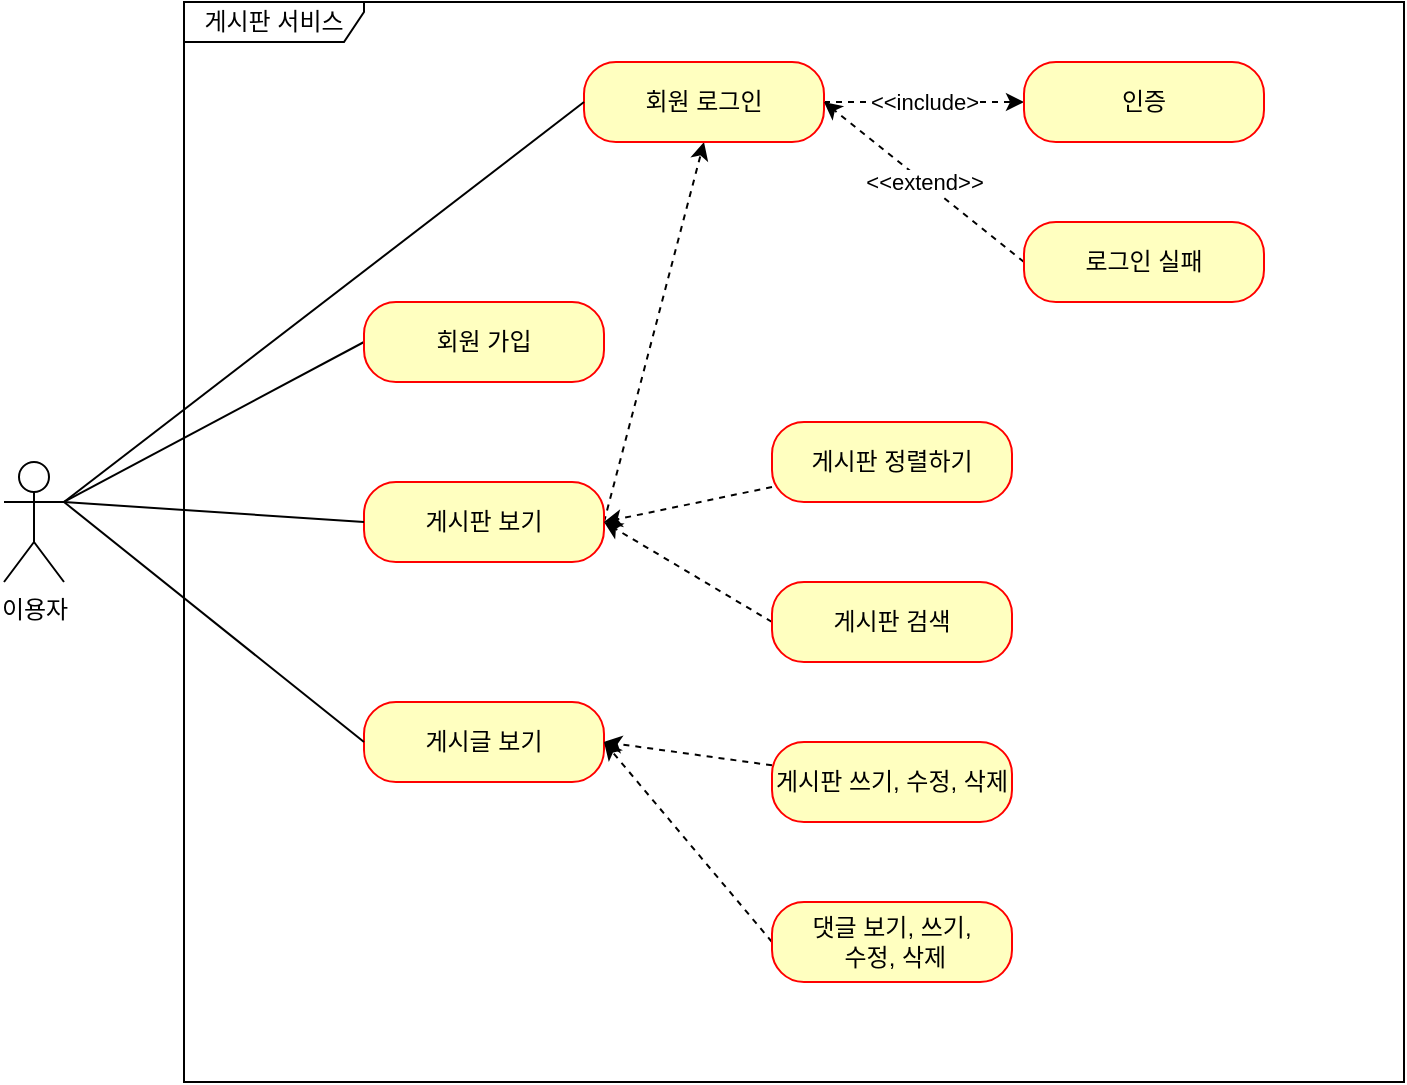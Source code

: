 <mxfile version="20.8.3" type="github">
  <diagram id="3sIKHX3_dulI0ryD6vy5" name="페이지-1">
    <mxGraphModel dx="1018" dy="1322" grid="1" gridSize="10" guides="1" tooltips="1" connect="1" arrows="1" fold="1" page="1" pageScale="1" pageWidth="827" pageHeight="1169" math="0" shadow="0">
      <root>
        <mxCell id="0" />
        <mxCell id="1" parent="0" />
        <mxCell id="kCuSQnmITAKqkNgjHiZK-1" value="이용자" style="shape=umlActor;verticalLabelPosition=bottom;verticalAlign=top;html=1;" vertex="1" parent="1">
          <mxGeometry x="30" y="260" width="30" height="60" as="geometry" />
        </mxCell>
        <mxCell id="kCuSQnmITAKqkNgjHiZK-4" value="게시판 서비스" style="shape=umlFrame;whiteSpace=wrap;html=1;width=90;height=20;" vertex="1" parent="1">
          <mxGeometry x="120" y="30" width="610" height="540" as="geometry" />
        </mxCell>
        <mxCell id="kCuSQnmITAKqkNgjHiZK-17" style="rounded=0;orthogonalLoop=1;jettySize=auto;html=1;exitX=0;exitY=0.5;exitDx=0;exitDy=0;entryX=1;entryY=0.333;entryDx=0;entryDy=0;entryPerimeter=0;endArrow=none;endFill=0;" edge="1" parent="1" source="kCuSQnmITAKqkNgjHiZK-5" target="kCuSQnmITAKqkNgjHiZK-1">
          <mxGeometry relative="1" as="geometry" />
        </mxCell>
        <mxCell id="kCuSQnmITAKqkNgjHiZK-5" value="회원 가입" style="rounded=1;whiteSpace=wrap;html=1;arcSize=40;fontColor=#000000;fillColor=#ffffc0;strokeColor=#ff0000;" vertex="1" parent="1">
          <mxGeometry x="210" y="180" width="120" height="40" as="geometry" />
        </mxCell>
        <mxCell id="kCuSQnmITAKqkNgjHiZK-26" style="edgeStyle=none;rounded=0;orthogonalLoop=1;jettySize=auto;html=1;entryX=0.5;entryY=1;entryDx=0;entryDy=0;dashed=1;startArrow=none;startFill=0;endArrow=classic;endFill=1;exitX=1;exitY=0.5;exitDx=0;exitDy=0;" edge="1" parent="1" source="kCuSQnmITAKqkNgjHiZK-7" target="kCuSQnmITAKqkNgjHiZK-9">
          <mxGeometry relative="1" as="geometry" />
        </mxCell>
        <mxCell id="kCuSQnmITAKqkNgjHiZK-7" value="게시판 보기" style="rounded=1;whiteSpace=wrap;html=1;arcSize=40;fontColor=#000000;fillColor=#ffffc0;strokeColor=#ff0000;" vertex="1" parent="1">
          <mxGeometry x="210" y="270" width="120" height="40" as="geometry" />
        </mxCell>
        <mxCell id="kCuSQnmITAKqkNgjHiZK-8" value="게시글 보기" style="rounded=1;whiteSpace=wrap;html=1;arcSize=40;fontColor=#000000;fillColor=#ffffc0;strokeColor=#ff0000;" vertex="1" parent="1">
          <mxGeometry x="210" y="380" width="120" height="40" as="geometry" />
        </mxCell>
        <mxCell id="kCuSQnmITAKqkNgjHiZK-22" value="&amp;lt;&amp;lt;include&amp;gt;" style="edgeStyle=none;rounded=0;orthogonalLoop=1;jettySize=auto;html=1;entryX=0;entryY=0.5;entryDx=0;entryDy=0;endArrow=classic;endFill=1;dashed=1;startArrow=none;startFill=0;" edge="1" parent="1" source="kCuSQnmITAKqkNgjHiZK-9" target="kCuSQnmITAKqkNgjHiZK-11">
          <mxGeometry relative="1" as="geometry" />
        </mxCell>
        <mxCell id="kCuSQnmITAKqkNgjHiZK-9" value="회원 로그인" style="rounded=1;whiteSpace=wrap;html=1;arcSize=40;fontColor=#000000;fillColor=#ffffc0;strokeColor=#ff0000;" vertex="1" parent="1">
          <mxGeometry x="320" y="60" width="120" height="40" as="geometry" />
        </mxCell>
        <mxCell id="kCuSQnmITAKqkNgjHiZK-24" style="edgeStyle=none;rounded=0;orthogonalLoop=1;jettySize=auto;html=1;entryX=1;entryY=0.5;entryDx=0;entryDy=0;dashed=1;startArrow=none;startFill=0;endArrow=classic;endFill=1;" edge="1" parent="1" source="kCuSQnmITAKqkNgjHiZK-10" target="kCuSQnmITAKqkNgjHiZK-7">
          <mxGeometry relative="1" as="geometry" />
        </mxCell>
        <mxCell id="kCuSQnmITAKqkNgjHiZK-10" value="게시판 정렬하기" style="rounded=1;whiteSpace=wrap;html=1;arcSize=40;fontColor=#000000;fillColor=#ffffc0;strokeColor=#ff0000;" vertex="1" parent="1">
          <mxGeometry x="414" y="240" width="120" height="40" as="geometry" />
        </mxCell>
        <mxCell id="kCuSQnmITAKqkNgjHiZK-11" value="인증" style="rounded=1;whiteSpace=wrap;html=1;arcSize=40;fontColor=#000000;fillColor=#ffffc0;strokeColor=#ff0000;" vertex="1" parent="1">
          <mxGeometry x="540" y="60" width="120" height="40" as="geometry" />
        </mxCell>
        <mxCell id="kCuSQnmITAKqkNgjHiZK-23" value="&amp;lt;&amp;lt;extend&amp;gt;&amp;gt;" style="edgeStyle=none;rounded=0;orthogonalLoop=1;jettySize=auto;html=1;entryX=1;entryY=0.5;entryDx=0;entryDy=0;dashed=1;startArrow=none;startFill=0;endArrow=classic;endFill=1;exitX=0;exitY=0.5;exitDx=0;exitDy=0;" edge="1" parent="1" source="kCuSQnmITAKqkNgjHiZK-12" target="kCuSQnmITAKqkNgjHiZK-9">
          <mxGeometry relative="1" as="geometry" />
        </mxCell>
        <mxCell id="kCuSQnmITAKqkNgjHiZK-12" value="로그인 실패" style="rounded=1;whiteSpace=wrap;html=1;arcSize=40;fontColor=#000000;fillColor=#ffffc0;strokeColor=#ff0000;" vertex="1" parent="1">
          <mxGeometry x="540" y="140" width="120" height="40" as="geometry" />
        </mxCell>
        <mxCell id="kCuSQnmITAKqkNgjHiZK-25" style="edgeStyle=none;rounded=0;orthogonalLoop=1;jettySize=auto;html=1;entryX=1;entryY=0.5;entryDx=0;entryDy=0;dashed=1;startArrow=none;startFill=0;endArrow=classic;endFill=1;exitX=0;exitY=0.5;exitDx=0;exitDy=0;" edge="1" parent="1" source="kCuSQnmITAKqkNgjHiZK-13" target="kCuSQnmITAKqkNgjHiZK-7">
          <mxGeometry relative="1" as="geometry" />
        </mxCell>
        <mxCell id="kCuSQnmITAKqkNgjHiZK-13" value="게시판 검색&lt;span style=&quot;color: rgba(0, 0, 0, 0); font-family: monospace; font-size: 0px; text-align: start;&quot;&gt;%3CmxGraphModel%3E%3Croot%3E%3CmxCell%20id%3D%220%22%2F%3E%3CmxCell%20id%3D%221%22%20parent%3D%220%22%2F%3E%3CmxCell%20id%3D%222%22%20value%3D%22%EA%B2%8C%EC%8B%9C%ED%8C%90%20%EC%A0%95%EB%A0%AC%ED%95%98%EA%B8%B0%22%20style%3D%22rounded%3D1%3BwhiteSpace%3Dwrap%3Bhtml%3D1%3BarcSize%3D40%3BfontColor%3D%23000000%3BfillColor%3D%23ffffc0%3BstrokeColor%3D%23ff0000%3B%22%20vertex%3D%221%22%20parent%3D%221%22%3E%3CmxGeometry%20x%3D%22400%22%20y%3D%22270%22%20width%3D%22120%22%20height%3D%2240%22%20as%3D%22geometry%22%2F%3E%3C%2FmxCell%3E%3C%2Froot%3E%3C%2FmxGraphModel%3E&lt;/span&gt;" style="rounded=1;whiteSpace=wrap;html=1;arcSize=40;fontColor=#000000;fillColor=#ffffc0;strokeColor=#ff0000;" vertex="1" parent="1">
          <mxGeometry x="414" y="320" width="120" height="40" as="geometry" />
        </mxCell>
        <mxCell id="kCuSQnmITAKqkNgjHiZK-27" style="edgeStyle=none;rounded=0;orthogonalLoop=1;jettySize=auto;html=1;entryX=1;entryY=0.5;entryDx=0;entryDy=0;dashed=1;startArrow=none;startFill=0;endArrow=classic;endFill=1;" edge="1" parent="1" source="kCuSQnmITAKqkNgjHiZK-14" target="kCuSQnmITAKqkNgjHiZK-8">
          <mxGeometry relative="1" as="geometry" />
        </mxCell>
        <mxCell id="kCuSQnmITAKqkNgjHiZK-14" value="게시판 쓰기, 수정, 삭제&lt;span style=&quot;color: rgba(0, 0, 0, 0); font-family: monospace; font-size: 0px; text-align: start;&quot;&gt;%3CmxGraphModel%3E%3Croot%3E%3CmxCell%20id%3D%220%22%2F%3E%3CmxCell%20id%3D%221%22%20parent%3D%220%22%2F%3E%3CmxCell%20id%3D%222%22%20value%3D%22%EA%B2%8C%EC%8B%9C%ED%8C%90%20%EA%B2%80%EC%83%89%26lt%3Bspan%20style%3D%26quot%3Bcolor%3A%20rgba(0%2C%200%2C%200%2C%200)%3B%20font-family%3A%20monospace%3B%20font-size%3A%200px%3B%20text-align%3A%20start%3B%26quot%3B%26gt%3B%253CmxGraphModel%253E%253Croot%253E%253CmxCell%2520id%253D%25220%2522%252F%253E%253CmxCell%2520id%253D%25221%2522%2520parent%253D%25220%2522%252F%253E%253CmxCell%2520id%253D%25222%2522%2520value%253D%2522%25EA%25B2%258C%25EC%258B%259C%25ED%258C%2590%2520%25EC%25A0%2595%25EB%25A0%25AC%25ED%2595%2598%25EA%25B8%25B0%2522%2520style%253D%2522rounded%253D1%253BwhiteSpace%253Dwrap%253Bhtml%253D1%253BarcSize%253D40%253BfontColor%253D%2523000000%253BfillColor%253D%2523ffffc0%253BstrokeColor%253D%2523ff0000%253B%2522%2520vertex%253D%25221%2522%2520parent%253D%25221%2522%253E%253CmxGeometry%2520x%253D%2522400%2522%2520y%253D%2522270%2522%2520width%253D%2522120%2522%2520height%253D%252240%2522%2520as%253D%2522geometry%2522%252F%253E%253C%252FmxCell%253E%253C%252Froot%253E%253C%252FmxGraphModel%253E%26lt%3B%2Fspan%26gt%3B%22%20style%3D%22rounded%3D1%3BwhiteSpace%3Dwrap%3Bhtml%3D1%3BarcSize%3D40%3BfontColor%3D%23000000%3BfillColor%3D%23ffffc0%3BstrokeColor%3D%23ff0000%3B%22%20vertex%3D%221%22%20parent%3D%221%22%3E%3CmxGeometry%20x%3D%22380%22%20y%3D%22400%22%20width%3D%22120%22%20height%3D%2240%22%20as%3D%22geometry%22%2F%3E%3C%2FmxCell%3E%3C%2Froot%3E%3C%2FmxGraphModel%3E&lt;/span&gt;" style="rounded=1;whiteSpace=wrap;html=1;arcSize=40;fontColor=#000000;fillColor=#ffffc0;strokeColor=#ff0000;" vertex="1" parent="1">
          <mxGeometry x="414" y="400" width="120" height="40" as="geometry" />
        </mxCell>
        <mxCell id="kCuSQnmITAKqkNgjHiZK-28" style="edgeStyle=none;rounded=0;orthogonalLoop=1;jettySize=auto;html=1;dashed=1;startArrow=none;startFill=0;endArrow=classic;endFill=1;exitX=0;exitY=0.5;exitDx=0;exitDy=0;" edge="1" parent="1" source="kCuSQnmITAKqkNgjHiZK-15">
          <mxGeometry relative="1" as="geometry">
            <mxPoint x="330" y="400" as="targetPoint" />
          </mxGeometry>
        </mxCell>
        <mxCell id="kCuSQnmITAKqkNgjHiZK-15" value="댓글 보기, 쓰기,&lt;br&gt;&amp;nbsp;수정, 삭제&lt;span style=&quot;color: rgba(0, 0, 0, 0); font-family: monospace; font-size: 0px; text-align: start;&quot;&gt;%3CmxGraphModel%3E%3Croot%3E%3CmxCell%20id%3D%220%22%2F%3E%3CmxCell%20id%3D%221%22%20parent%3D%220%22%2F%3E%3CmxCell%20id%3D%222%22%20value%3D%22%EA%B2%8C%EC%8B%9C%ED%8C%90%20%EA%B2%80%EC%83%89%26lt%3Bspan%20style%3D%26quot%3Bcolor%3A%20rgba(0%2C%200%2C%200%2C%200)%3B%20font-family%3A%20monospace%3B%20font-size%3A%200px%3B%20text-align%3A%20start%3B%26quot%3B%26gt%3B%253CmxGraphModel%253E%253Croot%253E%253CmxCell%2520id%253D%25220%2522%252F%253E%253CmxCell%2520id%253D%25221%2522%2520parent%253D%25220%2522%252F%253E%253CmxCell%2520id%253D%25222%2522%2520value%253D%2522%25EA%25B2%258C%25EC%258B%259C%25ED%258C%2590%2520%25EC%25A0%2595%25EB%25A0%25AC%25ED%2595%2598%25EA%25B8%25B0%2522%2520style%253D%2522rounded%253D1%253BwhiteSpace%253Dwrap%253Bhtml%253D1%253BarcSize%253D40%253BfontColor%253D%2523000000%253BfillColor%253D%2523ffffc0%253BstrokeColor%253D%2523ff0000%253B%2522%2520vertex%253D%25221%2522%2520parent%253D%25221%2522%253E%253CmxGeometry%2520x%253D%2522400%2522%2520y%253D%2522270%2522%2520width%253D%2522120%2522%2520height%253D%252240%2522%2520as%253D%2522geometry%2522%252F%253E%253C%252FmxCell%253E%253C%252Froot%253E%253C%252FmxGraphModel%253E%26lt%3B%2Fspan%26gt%3B%22%20style%3D%22rounded%3D1%3BwhiteSpace%3Dwrap%3Bhtml%3D1%3BarcSize%3D40%3BfontColor%3D%23000000%3BfillColor%3D%23ffffc0%3BstrokeColor%3D%23ff0000%3B%22%20vertex%3D%221%22%20parent%3D%221%22%3E%3CmxGeometry%20x%3D%22380%22%20y%3D%22400%22%20width%3D%22120%22%20height%3D%2240%22%20as%3D%22geometry%22%2F%3E%3C%2FmxCell%3E%3C%2Froot%3E%3C%2FmxGraphModel%3E&lt;/span&gt;" style="rounded=1;whiteSpace=wrap;html=1;arcSize=40;fontColor=#000000;fillColor=#ffffc0;strokeColor=#ff0000;" vertex="1" parent="1">
          <mxGeometry x="414" y="480" width="120" height="40" as="geometry" />
        </mxCell>
        <mxCell id="kCuSQnmITAKqkNgjHiZK-18" style="rounded=0;orthogonalLoop=1;jettySize=auto;html=1;exitX=0;exitY=0.5;exitDx=0;exitDy=0;endArrow=none;endFill=0;" edge="1" parent="1" source="kCuSQnmITAKqkNgjHiZK-9">
          <mxGeometry relative="1" as="geometry">
            <mxPoint x="240" y="140" as="sourcePoint" />
            <mxPoint x="60" y="280" as="targetPoint" />
          </mxGeometry>
        </mxCell>
        <mxCell id="kCuSQnmITAKqkNgjHiZK-19" style="rounded=0;orthogonalLoop=1;jettySize=auto;html=1;exitX=0;exitY=0.5;exitDx=0;exitDy=0;endArrow=none;endFill=0;" edge="1" parent="1" source="kCuSQnmITAKqkNgjHiZK-7">
          <mxGeometry relative="1" as="geometry">
            <mxPoint x="230" y="220" as="sourcePoint" />
            <mxPoint x="60" y="280" as="targetPoint" />
          </mxGeometry>
        </mxCell>
        <mxCell id="kCuSQnmITAKqkNgjHiZK-21" style="rounded=0;orthogonalLoop=1;jettySize=auto;html=1;exitX=0;exitY=0.5;exitDx=0;exitDy=0;endArrow=none;endFill=0;" edge="1" parent="1" source="kCuSQnmITAKqkNgjHiZK-8">
          <mxGeometry relative="1" as="geometry">
            <mxPoint x="230" y="300" as="sourcePoint" />
            <mxPoint x="60" y="280" as="targetPoint" />
          </mxGeometry>
        </mxCell>
        <mxCell id="kCuSQnmITAKqkNgjHiZK-29" style="edgeStyle=none;rounded=0;orthogonalLoop=1;jettySize=auto;html=1;exitX=0.5;exitY=1;exitDx=0;exitDy=0;dashed=1;startArrow=none;startFill=0;endArrow=classic;endFill=1;" edge="1" parent="1" source="kCuSQnmITAKqkNgjHiZK-12" target="kCuSQnmITAKqkNgjHiZK-12">
          <mxGeometry relative="1" as="geometry" />
        </mxCell>
      </root>
    </mxGraphModel>
  </diagram>
</mxfile>
